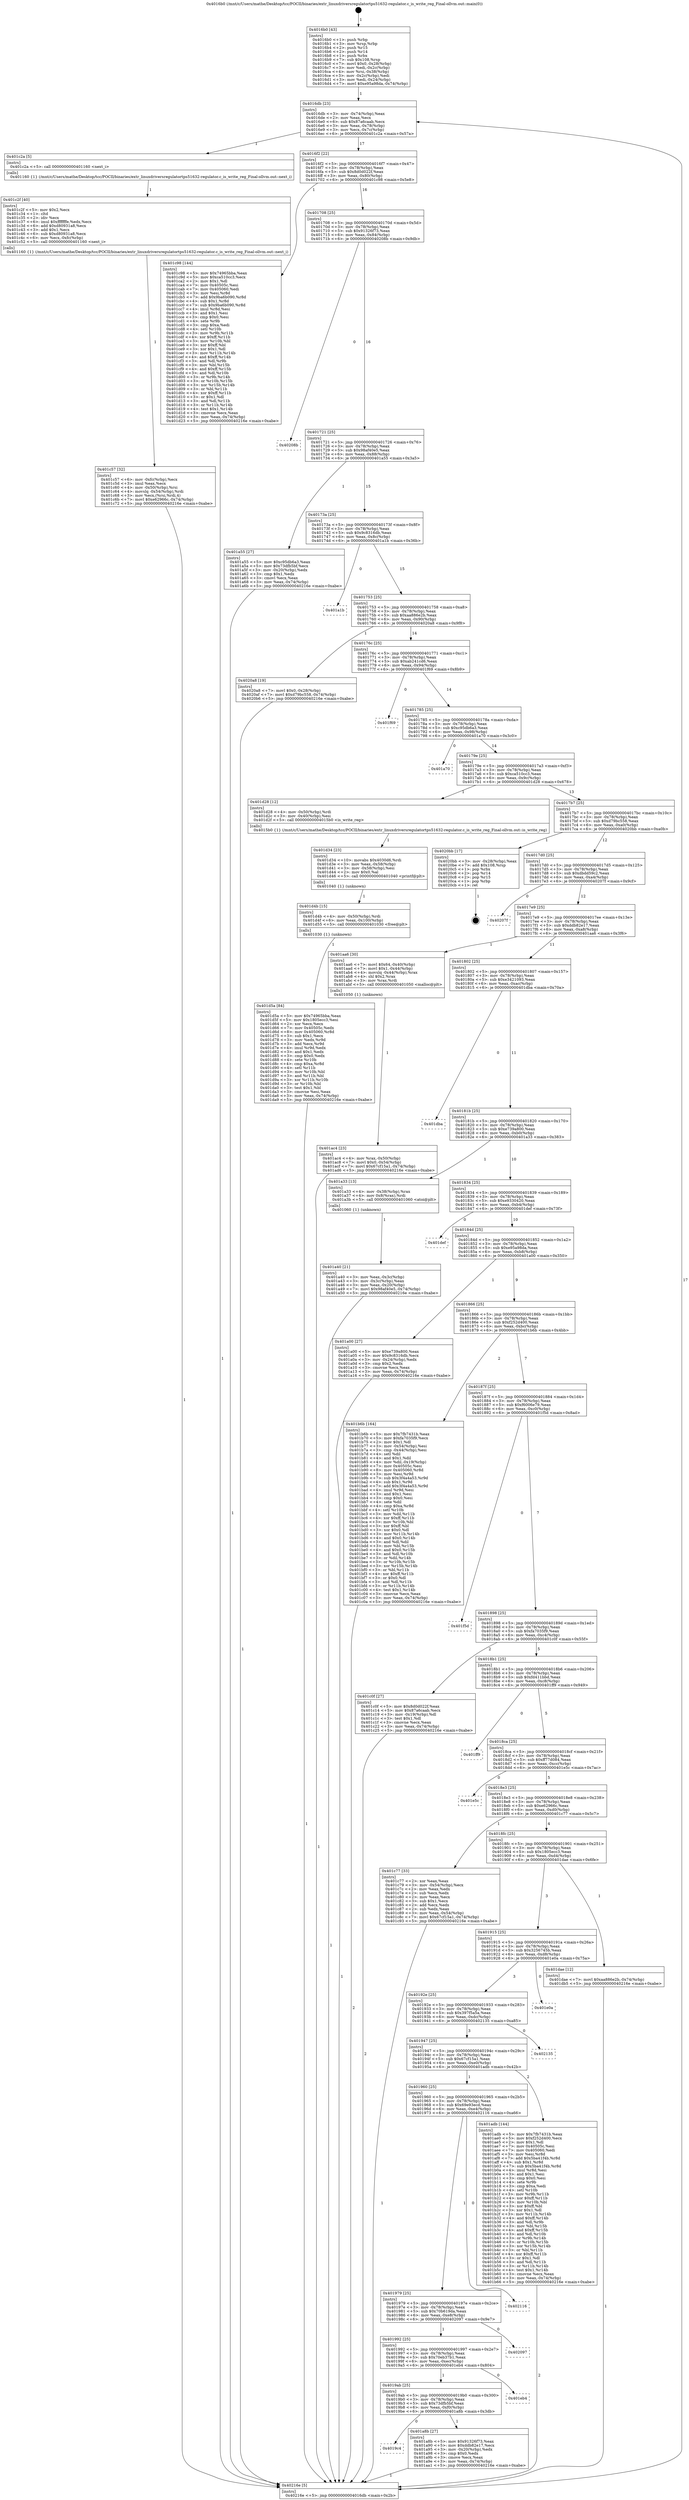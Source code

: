 digraph "0x4016b0" {
  label = "0x4016b0 (/mnt/c/Users/mathe/Desktop/tcc/POCII/binaries/extr_linuxdriversregulatortps51632-regulator.c_is_write_reg_Final-ollvm.out::main(0))"
  labelloc = "t"
  node[shape=record]

  Entry [label="",width=0.3,height=0.3,shape=circle,fillcolor=black,style=filled]
  "0x4016db" [label="{
     0x4016db [23]\l
     | [instrs]\l
     &nbsp;&nbsp;0x4016db \<+3\>: mov -0x74(%rbp),%eax\l
     &nbsp;&nbsp;0x4016de \<+2\>: mov %eax,%ecx\l
     &nbsp;&nbsp;0x4016e0 \<+6\>: sub $0x87a6caab,%ecx\l
     &nbsp;&nbsp;0x4016e6 \<+3\>: mov %eax,-0x78(%rbp)\l
     &nbsp;&nbsp;0x4016e9 \<+3\>: mov %ecx,-0x7c(%rbp)\l
     &nbsp;&nbsp;0x4016ec \<+6\>: je 0000000000401c2a \<main+0x57a\>\l
  }"]
  "0x401c2a" [label="{
     0x401c2a [5]\l
     | [instrs]\l
     &nbsp;&nbsp;0x401c2a \<+5\>: call 0000000000401160 \<next_i\>\l
     | [calls]\l
     &nbsp;&nbsp;0x401160 \{1\} (/mnt/c/Users/mathe/Desktop/tcc/POCII/binaries/extr_linuxdriversregulatortps51632-regulator.c_is_write_reg_Final-ollvm.out::next_i)\l
  }"]
  "0x4016f2" [label="{
     0x4016f2 [22]\l
     | [instrs]\l
     &nbsp;&nbsp;0x4016f2 \<+5\>: jmp 00000000004016f7 \<main+0x47\>\l
     &nbsp;&nbsp;0x4016f7 \<+3\>: mov -0x78(%rbp),%eax\l
     &nbsp;&nbsp;0x4016fa \<+5\>: sub $0x8d0d022f,%eax\l
     &nbsp;&nbsp;0x4016ff \<+3\>: mov %eax,-0x80(%rbp)\l
     &nbsp;&nbsp;0x401702 \<+6\>: je 0000000000401c98 \<main+0x5e8\>\l
  }"]
  Exit [label="",width=0.3,height=0.3,shape=circle,fillcolor=black,style=filled,peripheries=2]
  "0x401c98" [label="{
     0x401c98 [144]\l
     | [instrs]\l
     &nbsp;&nbsp;0x401c98 \<+5\>: mov $0x74965bba,%eax\l
     &nbsp;&nbsp;0x401c9d \<+5\>: mov $0xca510cc3,%ecx\l
     &nbsp;&nbsp;0x401ca2 \<+2\>: mov $0x1,%dl\l
     &nbsp;&nbsp;0x401ca4 \<+7\>: mov 0x40505c,%esi\l
     &nbsp;&nbsp;0x401cab \<+7\>: mov 0x405060,%edi\l
     &nbsp;&nbsp;0x401cb2 \<+3\>: mov %esi,%r8d\l
     &nbsp;&nbsp;0x401cb5 \<+7\>: add $0x9ba6b090,%r8d\l
     &nbsp;&nbsp;0x401cbc \<+4\>: sub $0x1,%r8d\l
     &nbsp;&nbsp;0x401cc0 \<+7\>: sub $0x9ba6b090,%r8d\l
     &nbsp;&nbsp;0x401cc7 \<+4\>: imul %r8d,%esi\l
     &nbsp;&nbsp;0x401ccb \<+3\>: and $0x1,%esi\l
     &nbsp;&nbsp;0x401cce \<+3\>: cmp $0x0,%esi\l
     &nbsp;&nbsp;0x401cd1 \<+4\>: sete %r9b\l
     &nbsp;&nbsp;0x401cd5 \<+3\>: cmp $0xa,%edi\l
     &nbsp;&nbsp;0x401cd8 \<+4\>: setl %r10b\l
     &nbsp;&nbsp;0x401cdc \<+3\>: mov %r9b,%r11b\l
     &nbsp;&nbsp;0x401cdf \<+4\>: xor $0xff,%r11b\l
     &nbsp;&nbsp;0x401ce3 \<+3\>: mov %r10b,%bl\l
     &nbsp;&nbsp;0x401ce6 \<+3\>: xor $0xff,%bl\l
     &nbsp;&nbsp;0x401ce9 \<+3\>: xor $0x1,%dl\l
     &nbsp;&nbsp;0x401cec \<+3\>: mov %r11b,%r14b\l
     &nbsp;&nbsp;0x401cef \<+4\>: and $0xff,%r14b\l
     &nbsp;&nbsp;0x401cf3 \<+3\>: and %dl,%r9b\l
     &nbsp;&nbsp;0x401cf6 \<+3\>: mov %bl,%r15b\l
     &nbsp;&nbsp;0x401cf9 \<+4\>: and $0xff,%r15b\l
     &nbsp;&nbsp;0x401cfd \<+3\>: and %dl,%r10b\l
     &nbsp;&nbsp;0x401d00 \<+3\>: or %r9b,%r14b\l
     &nbsp;&nbsp;0x401d03 \<+3\>: or %r10b,%r15b\l
     &nbsp;&nbsp;0x401d06 \<+3\>: xor %r15b,%r14b\l
     &nbsp;&nbsp;0x401d09 \<+3\>: or %bl,%r11b\l
     &nbsp;&nbsp;0x401d0c \<+4\>: xor $0xff,%r11b\l
     &nbsp;&nbsp;0x401d10 \<+3\>: or $0x1,%dl\l
     &nbsp;&nbsp;0x401d13 \<+3\>: and %dl,%r11b\l
     &nbsp;&nbsp;0x401d16 \<+3\>: or %r11b,%r14b\l
     &nbsp;&nbsp;0x401d19 \<+4\>: test $0x1,%r14b\l
     &nbsp;&nbsp;0x401d1d \<+3\>: cmovne %ecx,%eax\l
     &nbsp;&nbsp;0x401d20 \<+3\>: mov %eax,-0x74(%rbp)\l
     &nbsp;&nbsp;0x401d23 \<+5\>: jmp 000000000040216e \<main+0xabe\>\l
  }"]
  "0x401708" [label="{
     0x401708 [25]\l
     | [instrs]\l
     &nbsp;&nbsp;0x401708 \<+5\>: jmp 000000000040170d \<main+0x5d\>\l
     &nbsp;&nbsp;0x40170d \<+3\>: mov -0x78(%rbp),%eax\l
     &nbsp;&nbsp;0x401710 \<+5\>: sub $0x91326f73,%eax\l
     &nbsp;&nbsp;0x401715 \<+6\>: mov %eax,-0x84(%rbp)\l
     &nbsp;&nbsp;0x40171b \<+6\>: je 000000000040208b \<main+0x9db\>\l
  }"]
  "0x401d5a" [label="{
     0x401d5a [84]\l
     | [instrs]\l
     &nbsp;&nbsp;0x401d5a \<+5\>: mov $0x74965bba,%eax\l
     &nbsp;&nbsp;0x401d5f \<+5\>: mov $0x1805ecc3,%esi\l
     &nbsp;&nbsp;0x401d64 \<+2\>: xor %ecx,%ecx\l
     &nbsp;&nbsp;0x401d66 \<+7\>: mov 0x40505c,%edx\l
     &nbsp;&nbsp;0x401d6d \<+8\>: mov 0x405060,%r8d\l
     &nbsp;&nbsp;0x401d75 \<+3\>: sub $0x1,%ecx\l
     &nbsp;&nbsp;0x401d78 \<+3\>: mov %edx,%r9d\l
     &nbsp;&nbsp;0x401d7b \<+3\>: add %ecx,%r9d\l
     &nbsp;&nbsp;0x401d7e \<+4\>: imul %r9d,%edx\l
     &nbsp;&nbsp;0x401d82 \<+3\>: and $0x1,%edx\l
     &nbsp;&nbsp;0x401d85 \<+3\>: cmp $0x0,%edx\l
     &nbsp;&nbsp;0x401d88 \<+4\>: sete %r10b\l
     &nbsp;&nbsp;0x401d8c \<+4\>: cmp $0xa,%r8d\l
     &nbsp;&nbsp;0x401d90 \<+4\>: setl %r11b\l
     &nbsp;&nbsp;0x401d94 \<+3\>: mov %r10b,%bl\l
     &nbsp;&nbsp;0x401d97 \<+3\>: and %r11b,%bl\l
     &nbsp;&nbsp;0x401d9a \<+3\>: xor %r11b,%r10b\l
     &nbsp;&nbsp;0x401d9d \<+3\>: or %r10b,%bl\l
     &nbsp;&nbsp;0x401da0 \<+3\>: test $0x1,%bl\l
     &nbsp;&nbsp;0x401da3 \<+3\>: cmovne %esi,%eax\l
     &nbsp;&nbsp;0x401da6 \<+3\>: mov %eax,-0x74(%rbp)\l
     &nbsp;&nbsp;0x401da9 \<+5\>: jmp 000000000040216e \<main+0xabe\>\l
  }"]
  "0x40208b" [label="{
     0x40208b\l
  }", style=dashed]
  "0x401721" [label="{
     0x401721 [25]\l
     | [instrs]\l
     &nbsp;&nbsp;0x401721 \<+5\>: jmp 0000000000401726 \<main+0x76\>\l
     &nbsp;&nbsp;0x401726 \<+3\>: mov -0x78(%rbp),%eax\l
     &nbsp;&nbsp;0x401729 \<+5\>: sub $0x98af40e5,%eax\l
     &nbsp;&nbsp;0x40172e \<+6\>: mov %eax,-0x88(%rbp)\l
     &nbsp;&nbsp;0x401734 \<+6\>: je 0000000000401a55 \<main+0x3a5\>\l
  }"]
  "0x401d4b" [label="{
     0x401d4b [15]\l
     | [instrs]\l
     &nbsp;&nbsp;0x401d4b \<+4\>: mov -0x50(%rbp),%rdi\l
     &nbsp;&nbsp;0x401d4f \<+6\>: mov %eax,-0x100(%rbp)\l
     &nbsp;&nbsp;0x401d55 \<+5\>: call 0000000000401030 \<free@plt\>\l
     | [calls]\l
     &nbsp;&nbsp;0x401030 \{1\} (unknown)\l
  }"]
  "0x401a55" [label="{
     0x401a55 [27]\l
     | [instrs]\l
     &nbsp;&nbsp;0x401a55 \<+5\>: mov $0xc95db6a3,%eax\l
     &nbsp;&nbsp;0x401a5a \<+5\>: mov $0x73dfb5bf,%ecx\l
     &nbsp;&nbsp;0x401a5f \<+3\>: mov -0x20(%rbp),%edx\l
     &nbsp;&nbsp;0x401a62 \<+3\>: cmp $0x1,%edx\l
     &nbsp;&nbsp;0x401a65 \<+3\>: cmovl %ecx,%eax\l
     &nbsp;&nbsp;0x401a68 \<+3\>: mov %eax,-0x74(%rbp)\l
     &nbsp;&nbsp;0x401a6b \<+5\>: jmp 000000000040216e \<main+0xabe\>\l
  }"]
  "0x40173a" [label="{
     0x40173a [25]\l
     | [instrs]\l
     &nbsp;&nbsp;0x40173a \<+5\>: jmp 000000000040173f \<main+0x8f\>\l
     &nbsp;&nbsp;0x40173f \<+3\>: mov -0x78(%rbp),%eax\l
     &nbsp;&nbsp;0x401742 \<+5\>: sub $0x9c8316db,%eax\l
     &nbsp;&nbsp;0x401747 \<+6\>: mov %eax,-0x8c(%rbp)\l
     &nbsp;&nbsp;0x40174d \<+6\>: je 0000000000401a1b \<main+0x36b\>\l
  }"]
  "0x401d34" [label="{
     0x401d34 [23]\l
     | [instrs]\l
     &nbsp;&nbsp;0x401d34 \<+10\>: movabs $0x4030d6,%rdi\l
     &nbsp;&nbsp;0x401d3e \<+3\>: mov %eax,-0x58(%rbp)\l
     &nbsp;&nbsp;0x401d41 \<+3\>: mov -0x58(%rbp),%esi\l
     &nbsp;&nbsp;0x401d44 \<+2\>: mov $0x0,%al\l
     &nbsp;&nbsp;0x401d46 \<+5\>: call 0000000000401040 \<printf@plt\>\l
     | [calls]\l
     &nbsp;&nbsp;0x401040 \{1\} (unknown)\l
  }"]
  "0x401a1b" [label="{
     0x401a1b\l
  }", style=dashed]
  "0x401753" [label="{
     0x401753 [25]\l
     | [instrs]\l
     &nbsp;&nbsp;0x401753 \<+5\>: jmp 0000000000401758 \<main+0xa8\>\l
     &nbsp;&nbsp;0x401758 \<+3\>: mov -0x78(%rbp),%eax\l
     &nbsp;&nbsp;0x40175b \<+5\>: sub $0xaa886e2b,%eax\l
     &nbsp;&nbsp;0x401760 \<+6\>: mov %eax,-0x90(%rbp)\l
     &nbsp;&nbsp;0x401766 \<+6\>: je 00000000004020a8 \<main+0x9f8\>\l
  }"]
  "0x401c57" [label="{
     0x401c57 [32]\l
     | [instrs]\l
     &nbsp;&nbsp;0x401c57 \<+6\>: mov -0xfc(%rbp),%ecx\l
     &nbsp;&nbsp;0x401c5d \<+3\>: imul %eax,%ecx\l
     &nbsp;&nbsp;0x401c60 \<+4\>: mov -0x50(%rbp),%rsi\l
     &nbsp;&nbsp;0x401c64 \<+4\>: movslq -0x54(%rbp),%rdi\l
     &nbsp;&nbsp;0x401c68 \<+3\>: mov %ecx,(%rsi,%rdi,4)\l
     &nbsp;&nbsp;0x401c6b \<+7\>: movl $0xe62966c,-0x74(%rbp)\l
     &nbsp;&nbsp;0x401c72 \<+5\>: jmp 000000000040216e \<main+0xabe\>\l
  }"]
  "0x4020a8" [label="{
     0x4020a8 [19]\l
     | [instrs]\l
     &nbsp;&nbsp;0x4020a8 \<+7\>: movl $0x0,-0x28(%rbp)\l
     &nbsp;&nbsp;0x4020af \<+7\>: movl $0xd79bc558,-0x74(%rbp)\l
     &nbsp;&nbsp;0x4020b6 \<+5\>: jmp 000000000040216e \<main+0xabe\>\l
  }"]
  "0x40176c" [label="{
     0x40176c [25]\l
     | [instrs]\l
     &nbsp;&nbsp;0x40176c \<+5\>: jmp 0000000000401771 \<main+0xc1\>\l
     &nbsp;&nbsp;0x401771 \<+3\>: mov -0x78(%rbp),%eax\l
     &nbsp;&nbsp;0x401774 \<+5\>: sub $0xab241cd6,%eax\l
     &nbsp;&nbsp;0x401779 \<+6\>: mov %eax,-0x94(%rbp)\l
     &nbsp;&nbsp;0x40177f \<+6\>: je 0000000000401f69 \<main+0x8b9\>\l
  }"]
  "0x401c2f" [label="{
     0x401c2f [40]\l
     | [instrs]\l
     &nbsp;&nbsp;0x401c2f \<+5\>: mov $0x2,%ecx\l
     &nbsp;&nbsp;0x401c34 \<+1\>: cltd\l
     &nbsp;&nbsp;0x401c35 \<+2\>: idiv %ecx\l
     &nbsp;&nbsp;0x401c37 \<+6\>: imul $0xfffffffe,%edx,%ecx\l
     &nbsp;&nbsp;0x401c3d \<+6\>: add $0xd80931a8,%ecx\l
     &nbsp;&nbsp;0x401c43 \<+3\>: add $0x1,%ecx\l
     &nbsp;&nbsp;0x401c46 \<+6\>: sub $0xd80931a8,%ecx\l
     &nbsp;&nbsp;0x401c4c \<+6\>: mov %ecx,-0xfc(%rbp)\l
     &nbsp;&nbsp;0x401c52 \<+5\>: call 0000000000401160 \<next_i\>\l
     | [calls]\l
     &nbsp;&nbsp;0x401160 \{1\} (/mnt/c/Users/mathe/Desktop/tcc/POCII/binaries/extr_linuxdriversregulatortps51632-regulator.c_is_write_reg_Final-ollvm.out::next_i)\l
  }"]
  "0x401f69" [label="{
     0x401f69\l
  }", style=dashed]
  "0x401785" [label="{
     0x401785 [25]\l
     | [instrs]\l
     &nbsp;&nbsp;0x401785 \<+5\>: jmp 000000000040178a \<main+0xda\>\l
     &nbsp;&nbsp;0x40178a \<+3\>: mov -0x78(%rbp),%eax\l
     &nbsp;&nbsp;0x40178d \<+5\>: sub $0xc95db6a3,%eax\l
     &nbsp;&nbsp;0x401792 \<+6\>: mov %eax,-0x98(%rbp)\l
     &nbsp;&nbsp;0x401798 \<+6\>: je 0000000000401a70 \<main+0x3c0\>\l
  }"]
  "0x401ac4" [label="{
     0x401ac4 [23]\l
     | [instrs]\l
     &nbsp;&nbsp;0x401ac4 \<+4\>: mov %rax,-0x50(%rbp)\l
     &nbsp;&nbsp;0x401ac8 \<+7\>: movl $0x0,-0x54(%rbp)\l
     &nbsp;&nbsp;0x401acf \<+7\>: movl $0x67cf15a1,-0x74(%rbp)\l
     &nbsp;&nbsp;0x401ad6 \<+5\>: jmp 000000000040216e \<main+0xabe\>\l
  }"]
  "0x401a70" [label="{
     0x401a70\l
  }", style=dashed]
  "0x40179e" [label="{
     0x40179e [25]\l
     | [instrs]\l
     &nbsp;&nbsp;0x40179e \<+5\>: jmp 00000000004017a3 \<main+0xf3\>\l
     &nbsp;&nbsp;0x4017a3 \<+3\>: mov -0x78(%rbp),%eax\l
     &nbsp;&nbsp;0x4017a6 \<+5\>: sub $0xca510cc3,%eax\l
     &nbsp;&nbsp;0x4017ab \<+6\>: mov %eax,-0x9c(%rbp)\l
     &nbsp;&nbsp;0x4017b1 \<+6\>: je 0000000000401d28 \<main+0x678\>\l
  }"]
  "0x4019c4" [label="{
     0x4019c4\l
  }", style=dashed]
  "0x401d28" [label="{
     0x401d28 [12]\l
     | [instrs]\l
     &nbsp;&nbsp;0x401d28 \<+4\>: mov -0x50(%rbp),%rdi\l
     &nbsp;&nbsp;0x401d2c \<+3\>: mov -0x40(%rbp),%esi\l
     &nbsp;&nbsp;0x401d2f \<+5\>: call 00000000004015b0 \<is_write_reg\>\l
     | [calls]\l
     &nbsp;&nbsp;0x4015b0 \{1\} (/mnt/c/Users/mathe/Desktop/tcc/POCII/binaries/extr_linuxdriversregulatortps51632-regulator.c_is_write_reg_Final-ollvm.out::is_write_reg)\l
  }"]
  "0x4017b7" [label="{
     0x4017b7 [25]\l
     | [instrs]\l
     &nbsp;&nbsp;0x4017b7 \<+5\>: jmp 00000000004017bc \<main+0x10c\>\l
     &nbsp;&nbsp;0x4017bc \<+3\>: mov -0x78(%rbp),%eax\l
     &nbsp;&nbsp;0x4017bf \<+5\>: sub $0xd79bc558,%eax\l
     &nbsp;&nbsp;0x4017c4 \<+6\>: mov %eax,-0xa0(%rbp)\l
     &nbsp;&nbsp;0x4017ca \<+6\>: je 00000000004020bb \<main+0xa0b\>\l
  }"]
  "0x401a8b" [label="{
     0x401a8b [27]\l
     | [instrs]\l
     &nbsp;&nbsp;0x401a8b \<+5\>: mov $0x91326f73,%eax\l
     &nbsp;&nbsp;0x401a90 \<+5\>: mov $0xddb82e17,%ecx\l
     &nbsp;&nbsp;0x401a95 \<+3\>: mov -0x20(%rbp),%edx\l
     &nbsp;&nbsp;0x401a98 \<+3\>: cmp $0x0,%edx\l
     &nbsp;&nbsp;0x401a9b \<+3\>: cmove %ecx,%eax\l
     &nbsp;&nbsp;0x401a9e \<+3\>: mov %eax,-0x74(%rbp)\l
     &nbsp;&nbsp;0x401aa1 \<+5\>: jmp 000000000040216e \<main+0xabe\>\l
  }"]
  "0x4020bb" [label="{
     0x4020bb [17]\l
     | [instrs]\l
     &nbsp;&nbsp;0x4020bb \<+3\>: mov -0x28(%rbp),%eax\l
     &nbsp;&nbsp;0x4020be \<+7\>: add $0x108,%rsp\l
     &nbsp;&nbsp;0x4020c5 \<+1\>: pop %rbx\l
     &nbsp;&nbsp;0x4020c6 \<+2\>: pop %r14\l
     &nbsp;&nbsp;0x4020c8 \<+2\>: pop %r15\l
     &nbsp;&nbsp;0x4020ca \<+1\>: pop %rbp\l
     &nbsp;&nbsp;0x4020cb \<+1\>: ret\l
  }"]
  "0x4017d0" [label="{
     0x4017d0 [25]\l
     | [instrs]\l
     &nbsp;&nbsp;0x4017d0 \<+5\>: jmp 00000000004017d5 \<main+0x125\>\l
     &nbsp;&nbsp;0x4017d5 \<+3\>: mov -0x78(%rbp),%eax\l
     &nbsp;&nbsp;0x4017d8 \<+5\>: sub $0xdbdd59c2,%eax\l
     &nbsp;&nbsp;0x4017dd \<+6\>: mov %eax,-0xa4(%rbp)\l
     &nbsp;&nbsp;0x4017e3 \<+6\>: je 000000000040207f \<main+0x9cf\>\l
  }"]
  "0x4019ab" [label="{
     0x4019ab [25]\l
     | [instrs]\l
     &nbsp;&nbsp;0x4019ab \<+5\>: jmp 00000000004019b0 \<main+0x300\>\l
     &nbsp;&nbsp;0x4019b0 \<+3\>: mov -0x78(%rbp),%eax\l
     &nbsp;&nbsp;0x4019b3 \<+5\>: sub $0x73dfb5bf,%eax\l
     &nbsp;&nbsp;0x4019b8 \<+6\>: mov %eax,-0xf0(%rbp)\l
     &nbsp;&nbsp;0x4019be \<+6\>: je 0000000000401a8b \<main+0x3db\>\l
  }"]
  "0x40207f" [label="{
     0x40207f\l
  }", style=dashed]
  "0x4017e9" [label="{
     0x4017e9 [25]\l
     | [instrs]\l
     &nbsp;&nbsp;0x4017e9 \<+5\>: jmp 00000000004017ee \<main+0x13e\>\l
     &nbsp;&nbsp;0x4017ee \<+3\>: mov -0x78(%rbp),%eax\l
     &nbsp;&nbsp;0x4017f1 \<+5\>: sub $0xddb82e17,%eax\l
     &nbsp;&nbsp;0x4017f6 \<+6\>: mov %eax,-0xa8(%rbp)\l
     &nbsp;&nbsp;0x4017fc \<+6\>: je 0000000000401aa6 \<main+0x3f6\>\l
  }"]
  "0x401eb4" [label="{
     0x401eb4\l
  }", style=dashed]
  "0x401aa6" [label="{
     0x401aa6 [30]\l
     | [instrs]\l
     &nbsp;&nbsp;0x401aa6 \<+7\>: movl $0x64,-0x40(%rbp)\l
     &nbsp;&nbsp;0x401aad \<+7\>: movl $0x1,-0x44(%rbp)\l
     &nbsp;&nbsp;0x401ab4 \<+4\>: movslq -0x44(%rbp),%rax\l
     &nbsp;&nbsp;0x401ab8 \<+4\>: shl $0x2,%rax\l
     &nbsp;&nbsp;0x401abc \<+3\>: mov %rax,%rdi\l
     &nbsp;&nbsp;0x401abf \<+5\>: call 0000000000401050 \<malloc@plt\>\l
     | [calls]\l
     &nbsp;&nbsp;0x401050 \{1\} (unknown)\l
  }"]
  "0x401802" [label="{
     0x401802 [25]\l
     | [instrs]\l
     &nbsp;&nbsp;0x401802 \<+5\>: jmp 0000000000401807 \<main+0x157\>\l
     &nbsp;&nbsp;0x401807 \<+3\>: mov -0x78(%rbp),%eax\l
     &nbsp;&nbsp;0x40180a \<+5\>: sub $0xe3421093,%eax\l
     &nbsp;&nbsp;0x40180f \<+6\>: mov %eax,-0xac(%rbp)\l
     &nbsp;&nbsp;0x401815 \<+6\>: je 0000000000401dba \<main+0x70a\>\l
  }"]
  "0x401992" [label="{
     0x401992 [25]\l
     | [instrs]\l
     &nbsp;&nbsp;0x401992 \<+5\>: jmp 0000000000401997 \<main+0x2e7\>\l
     &nbsp;&nbsp;0x401997 \<+3\>: mov -0x78(%rbp),%eax\l
     &nbsp;&nbsp;0x40199a \<+5\>: sub $0x70eb37b1,%eax\l
     &nbsp;&nbsp;0x40199f \<+6\>: mov %eax,-0xec(%rbp)\l
     &nbsp;&nbsp;0x4019a5 \<+6\>: je 0000000000401eb4 \<main+0x804\>\l
  }"]
  "0x401dba" [label="{
     0x401dba\l
  }", style=dashed]
  "0x40181b" [label="{
     0x40181b [25]\l
     | [instrs]\l
     &nbsp;&nbsp;0x40181b \<+5\>: jmp 0000000000401820 \<main+0x170\>\l
     &nbsp;&nbsp;0x401820 \<+3\>: mov -0x78(%rbp),%eax\l
     &nbsp;&nbsp;0x401823 \<+5\>: sub $0xe739a800,%eax\l
     &nbsp;&nbsp;0x401828 \<+6\>: mov %eax,-0xb0(%rbp)\l
     &nbsp;&nbsp;0x40182e \<+6\>: je 0000000000401a33 \<main+0x383\>\l
  }"]
  "0x402097" [label="{
     0x402097\l
  }", style=dashed]
  "0x401a33" [label="{
     0x401a33 [13]\l
     | [instrs]\l
     &nbsp;&nbsp;0x401a33 \<+4\>: mov -0x38(%rbp),%rax\l
     &nbsp;&nbsp;0x401a37 \<+4\>: mov 0x8(%rax),%rdi\l
     &nbsp;&nbsp;0x401a3b \<+5\>: call 0000000000401060 \<atoi@plt\>\l
     | [calls]\l
     &nbsp;&nbsp;0x401060 \{1\} (unknown)\l
  }"]
  "0x401834" [label="{
     0x401834 [25]\l
     | [instrs]\l
     &nbsp;&nbsp;0x401834 \<+5\>: jmp 0000000000401839 \<main+0x189\>\l
     &nbsp;&nbsp;0x401839 \<+3\>: mov -0x78(%rbp),%eax\l
     &nbsp;&nbsp;0x40183c \<+5\>: sub $0xe9330420,%eax\l
     &nbsp;&nbsp;0x401841 \<+6\>: mov %eax,-0xb4(%rbp)\l
     &nbsp;&nbsp;0x401847 \<+6\>: je 0000000000401def \<main+0x73f\>\l
  }"]
  "0x401979" [label="{
     0x401979 [25]\l
     | [instrs]\l
     &nbsp;&nbsp;0x401979 \<+5\>: jmp 000000000040197e \<main+0x2ce\>\l
     &nbsp;&nbsp;0x40197e \<+3\>: mov -0x78(%rbp),%eax\l
     &nbsp;&nbsp;0x401981 \<+5\>: sub $0x70b619da,%eax\l
     &nbsp;&nbsp;0x401986 \<+6\>: mov %eax,-0xe8(%rbp)\l
     &nbsp;&nbsp;0x40198c \<+6\>: je 0000000000402097 \<main+0x9e7\>\l
  }"]
  "0x401def" [label="{
     0x401def\l
  }", style=dashed]
  "0x40184d" [label="{
     0x40184d [25]\l
     | [instrs]\l
     &nbsp;&nbsp;0x40184d \<+5\>: jmp 0000000000401852 \<main+0x1a2\>\l
     &nbsp;&nbsp;0x401852 \<+3\>: mov -0x78(%rbp),%eax\l
     &nbsp;&nbsp;0x401855 \<+5\>: sub $0xe95a98da,%eax\l
     &nbsp;&nbsp;0x40185a \<+6\>: mov %eax,-0xb8(%rbp)\l
     &nbsp;&nbsp;0x401860 \<+6\>: je 0000000000401a00 \<main+0x350\>\l
  }"]
  "0x402116" [label="{
     0x402116\l
  }", style=dashed]
  "0x401a00" [label="{
     0x401a00 [27]\l
     | [instrs]\l
     &nbsp;&nbsp;0x401a00 \<+5\>: mov $0xe739a800,%eax\l
     &nbsp;&nbsp;0x401a05 \<+5\>: mov $0x9c8316db,%ecx\l
     &nbsp;&nbsp;0x401a0a \<+3\>: mov -0x24(%rbp),%edx\l
     &nbsp;&nbsp;0x401a0d \<+3\>: cmp $0x2,%edx\l
     &nbsp;&nbsp;0x401a10 \<+3\>: cmovne %ecx,%eax\l
     &nbsp;&nbsp;0x401a13 \<+3\>: mov %eax,-0x74(%rbp)\l
     &nbsp;&nbsp;0x401a16 \<+5\>: jmp 000000000040216e \<main+0xabe\>\l
  }"]
  "0x401866" [label="{
     0x401866 [25]\l
     | [instrs]\l
     &nbsp;&nbsp;0x401866 \<+5\>: jmp 000000000040186b \<main+0x1bb\>\l
     &nbsp;&nbsp;0x40186b \<+3\>: mov -0x78(%rbp),%eax\l
     &nbsp;&nbsp;0x40186e \<+5\>: sub $0xf252d400,%eax\l
     &nbsp;&nbsp;0x401873 \<+6\>: mov %eax,-0xbc(%rbp)\l
     &nbsp;&nbsp;0x401879 \<+6\>: je 0000000000401b6b \<main+0x4bb\>\l
  }"]
  "0x40216e" [label="{
     0x40216e [5]\l
     | [instrs]\l
     &nbsp;&nbsp;0x40216e \<+5\>: jmp 00000000004016db \<main+0x2b\>\l
  }"]
  "0x4016b0" [label="{
     0x4016b0 [43]\l
     | [instrs]\l
     &nbsp;&nbsp;0x4016b0 \<+1\>: push %rbp\l
     &nbsp;&nbsp;0x4016b1 \<+3\>: mov %rsp,%rbp\l
     &nbsp;&nbsp;0x4016b4 \<+2\>: push %r15\l
     &nbsp;&nbsp;0x4016b6 \<+2\>: push %r14\l
     &nbsp;&nbsp;0x4016b8 \<+1\>: push %rbx\l
     &nbsp;&nbsp;0x4016b9 \<+7\>: sub $0x108,%rsp\l
     &nbsp;&nbsp;0x4016c0 \<+7\>: movl $0x0,-0x28(%rbp)\l
     &nbsp;&nbsp;0x4016c7 \<+3\>: mov %edi,-0x2c(%rbp)\l
     &nbsp;&nbsp;0x4016ca \<+4\>: mov %rsi,-0x38(%rbp)\l
     &nbsp;&nbsp;0x4016ce \<+3\>: mov -0x2c(%rbp),%edi\l
     &nbsp;&nbsp;0x4016d1 \<+3\>: mov %edi,-0x24(%rbp)\l
     &nbsp;&nbsp;0x4016d4 \<+7\>: movl $0xe95a98da,-0x74(%rbp)\l
  }"]
  "0x401a40" [label="{
     0x401a40 [21]\l
     | [instrs]\l
     &nbsp;&nbsp;0x401a40 \<+3\>: mov %eax,-0x3c(%rbp)\l
     &nbsp;&nbsp;0x401a43 \<+3\>: mov -0x3c(%rbp),%eax\l
     &nbsp;&nbsp;0x401a46 \<+3\>: mov %eax,-0x20(%rbp)\l
     &nbsp;&nbsp;0x401a49 \<+7\>: movl $0x98af40e5,-0x74(%rbp)\l
     &nbsp;&nbsp;0x401a50 \<+5\>: jmp 000000000040216e \<main+0xabe\>\l
  }"]
  "0x401960" [label="{
     0x401960 [25]\l
     | [instrs]\l
     &nbsp;&nbsp;0x401960 \<+5\>: jmp 0000000000401965 \<main+0x2b5\>\l
     &nbsp;&nbsp;0x401965 \<+3\>: mov -0x78(%rbp),%eax\l
     &nbsp;&nbsp;0x401968 \<+5\>: sub $0x69e93ecd,%eax\l
     &nbsp;&nbsp;0x40196d \<+6\>: mov %eax,-0xe4(%rbp)\l
     &nbsp;&nbsp;0x401973 \<+6\>: je 0000000000402116 \<main+0xa66\>\l
  }"]
  "0x401b6b" [label="{
     0x401b6b [164]\l
     | [instrs]\l
     &nbsp;&nbsp;0x401b6b \<+5\>: mov $0x7fb7431b,%eax\l
     &nbsp;&nbsp;0x401b70 \<+5\>: mov $0xfa7035f9,%ecx\l
     &nbsp;&nbsp;0x401b75 \<+2\>: mov $0x1,%dl\l
     &nbsp;&nbsp;0x401b77 \<+3\>: mov -0x54(%rbp),%esi\l
     &nbsp;&nbsp;0x401b7a \<+3\>: cmp -0x44(%rbp),%esi\l
     &nbsp;&nbsp;0x401b7d \<+4\>: setl %dil\l
     &nbsp;&nbsp;0x401b81 \<+4\>: and $0x1,%dil\l
     &nbsp;&nbsp;0x401b85 \<+4\>: mov %dil,-0x19(%rbp)\l
     &nbsp;&nbsp;0x401b89 \<+7\>: mov 0x40505c,%esi\l
     &nbsp;&nbsp;0x401b90 \<+8\>: mov 0x405060,%r8d\l
     &nbsp;&nbsp;0x401b98 \<+3\>: mov %esi,%r9d\l
     &nbsp;&nbsp;0x401b9b \<+7\>: sub $0x3f4a4a53,%r9d\l
     &nbsp;&nbsp;0x401ba2 \<+4\>: sub $0x1,%r9d\l
     &nbsp;&nbsp;0x401ba6 \<+7\>: add $0x3f4a4a53,%r9d\l
     &nbsp;&nbsp;0x401bad \<+4\>: imul %r9d,%esi\l
     &nbsp;&nbsp;0x401bb1 \<+3\>: and $0x1,%esi\l
     &nbsp;&nbsp;0x401bb4 \<+3\>: cmp $0x0,%esi\l
     &nbsp;&nbsp;0x401bb7 \<+4\>: sete %dil\l
     &nbsp;&nbsp;0x401bbb \<+4\>: cmp $0xa,%r8d\l
     &nbsp;&nbsp;0x401bbf \<+4\>: setl %r10b\l
     &nbsp;&nbsp;0x401bc3 \<+3\>: mov %dil,%r11b\l
     &nbsp;&nbsp;0x401bc6 \<+4\>: xor $0xff,%r11b\l
     &nbsp;&nbsp;0x401bca \<+3\>: mov %r10b,%bl\l
     &nbsp;&nbsp;0x401bcd \<+3\>: xor $0xff,%bl\l
     &nbsp;&nbsp;0x401bd0 \<+3\>: xor $0x0,%dl\l
     &nbsp;&nbsp;0x401bd3 \<+3\>: mov %r11b,%r14b\l
     &nbsp;&nbsp;0x401bd6 \<+4\>: and $0x0,%r14b\l
     &nbsp;&nbsp;0x401bda \<+3\>: and %dl,%dil\l
     &nbsp;&nbsp;0x401bdd \<+3\>: mov %bl,%r15b\l
     &nbsp;&nbsp;0x401be0 \<+4\>: and $0x0,%r15b\l
     &nbsp;&nbsp;0x401be4 \<+3\>: and %dl,%r10b\l
     &nbsp;&nbsp;0x401be7 \<+3\>: or %dil,%r14b\l
     &nbsp;&nbsp;0x401bea \<+3\>: or %r10b,%r15b\l
     &nbsp;&nbsp;0x401bed \<+3\>: xor %r15b,%r14b\l
     &nbsp;&nbsp;0x401bf0 \<+3\>: or %bl,%r11b\l
     &nbsp;&nbsp;0x401bf3 \<+4\>: xor $0xff,%r11b\l
     &nbsp;&nbsp;0x401bf7 \<+3\>: or $0x0,%dl\l
     &nbsp;&nbsp;0x401bfa \<+3\>: and %dl,%r11b\l
     &nbsp;&nbsp;0x401bfd \<+3\>: or %r11b,%r14b\l
     &nbsp;&nbsp;0x401c00 \<+4\>: test $0x1,%r14b\l
     &nbsp;&nbsp;0x401c04 \<+3\>: cmovne %ecx,%eax\l
     &nbsp;&nbsp;0x401c07 \<+3\>: mov %eax,-0x74(%rbp)\l
     &nbsp;&nbsp;0x401c0a \<+5\>: jmp 000000000040216e \<main+0xabe\>\l
  }"]
  "0x40187f" [label="{
     0x40187f [25]\l
     | [instrs]\l
     &nbsp;&nbsp;0x40187f \<+5\>: jmp 0000000000401884 \<main+0x1d4\>\l
     &nbsp;&nbsp;0x401884 \<+3\>: mov -0x78(%rbp),%eax\l
     &nbsp;&nbsp;0x401887 \<+5\>: sub $0xf6006e79,%eax\l
     &nbsp;&nbsp;0x40188c \<+6\>: mov %eax,-0xc0(%rbp)\l
     &nbsp;&nbsp;0x401892 \<+6\>: je 0000000000401f5d \<main+0x8ad\>\l
  }"]
  "0x401adb" [label="{
     0x401adb [144]\l
     | [instrs]\l
     &nbsp;&nbsp;0x401adb \<+5\>: mov $0x7fb7431b,%eax\l
     &nbsp;&nbsp;0x401ae0 \<+5\>: mov $0xf252d400,%ecx\l
     &nbsp;&nbsp;0x401ae5 \<+2\>: mov $0x1,%dl\l
     &nbsp;&nbsp;0x401ae7 \<+7\>: mov 0x40505c,%esi\l
     &nbsp;&nbsp;0x401aee \<+7\>: mov 0x405060,%edi\l
     &nbsp;&nbsp;0x401af5 \<+3\>: mov %esi,%r8d\l
     &nbsp;&nbsp;0x401af8 \<+7\>: add $0x5ba41f4b,%r8d\l
     &nbsp;&nbsp;0x401aff \<+4\>: sub $0x1,%r8d\l
     &nbsp;&nbsp;0x401b03 \<+7\>: sub $0x5ba41f4b,%r8d\l
     &nbsp;&nbsp;0x401b0a \<+4\>: imul %r8d,%esi\l
     &nbsp;&nbsp;0x401b0e \<+3\>: and $0x1,%esi\l
     &nbsp;&nbsp;0x401b11 \<+3\>: cmp $0x0,%esi\l
     &nbsp;&nbsp;0x401b14 \<+4\>: sete %r9b\l
     &nbsp;&nbsp;0x401b18 \<+3\>: cmp $0xa,%edi\l
     &nbsp;&nbsp;0x401b1b \<+4\>: setl %r10b\l
     &nbsp;&nbsp;0x401b1f \<+3\>: mov %r9b,%r11b\l
     &nbsp;&nbsp;0x401b22 \<+4\>: xor $0xff,%r11b\l
     &nbsp;&nbsp;0x401b26 \<+3\>: mov %r10b,%bl\l
     &nbsp;&nbsp;0x401b29 \<+3\>: xor $0xff,%bl\l
     &nbsp;&nbsp;0x401b2c \<+3\>: xor $0x1,%dl\l
     &nbsp;&nbsp;0x401b2f \<+3\>: mov %r11b,%r14b\l
     &nbsp;&nbsp;0x401b32 \<+4\>: and $0xff,%r14b\l
     &nbsp;&nbsp;0x401b36 \<+3\>: and %dl,%r9b\l
     &nbsp;&nbsp;0x401b39 \<+3\>: mov %bl,%r15b\l
     &nbsp;&nbsp;0x401b3c \<+4\>: and $0xff,%r15b\l
     &nbsp;&nbsp;0x401b40 \<+3\>: and %dl,%r10b\l
     &nbsp;&nbsp;0x401b43 \<+3\>: or %r9b,%r14b\l
     &nbsp;&nbsp;0x401b46 \<+3\>: or %r10b,%r15b\l
     &nbsp;&nbsp;0x401b49 \<+3\>: xor %r15b,%r14b\l
     &nbsp;&nbsp;0x401b4c \<+3\>: or %bl,%r11b\l
     &nbsp;&nbsp;0x401b4f \<+4\>: xor $0xff,%r11b\l
     &nbsp;&nbsp;0x401b53 \<+3\>: or $0x1,%dl\l
     &nbsp;&nbsp;0x401b56 \<+3\>: and %dl,%r11b\l
     &nbsp;&nbsp;0x401b59 \<+3\>: or %r11b,%r14b\l
     &nbsp;&nbsp;0x401b5c \<+4\>: test $0x1,%r14b\l
     &nbsp;&nbsp;0x401b60 \<+3\>: cmovne %ecx,%eax\l
     &nbsp;&nbsp;0x401b63 \<+3\>: mov %eax,-0x74(%rbp)\l
     &nbsp;&nbsp;0x401b66 \<+5\>: jmp 000000000040216e \<main+0xabe\>\l
  }"]
  "0x401f5d" [label="{
     0x401f5d\l
  }", style=dashed]
  "0x401898" [label="{
     0x401898 [25]\l
     | [instrs]\l
     &nbsp;&nbsp;0x401898 \<+5\>: jmp 000000000040189d \<main+0x1ed\>\l
     &nbsp;&nbsp;0x40189d \<+3\>: mov -0x78(%rbp),%eax\l
     &nbsp;&nbsp;0x4018a0 \<+5\>: sub $0xfa7035f9,%eax\l
     &nbsp;&nbsp;0x4018a5 \<+6\>: mov %eax,-0xc4(%rbp)\l
     &nbsp;&nbsp;0x4018ab \<+6\>: je 0000000000401c0f \<main+0x55f\>\l
  }"]
  "0x401947" [label="{
     0x401947 [25]\l
     | [instrs]\l
     &nbsp;&nbsp;0x401947 \<+5\>: jmp 000000000040194c \<main+0x29c\>\l
     &nbsp;&nbsp;0x40194c \<+3\>: mov -0x78(%rbp),%eax\l
     &nbsp;&nbsp;0x40194f \<+5\>: sub $0x67cf15a1,%eax\l
     &nbsp;&nbsp;0x401954 \<+6\>: mov %eax,-0xe0(%rbp)\l
     &nbsp;&nbsp;0x40195a \<+6\>: je 0000000000401adb \<main+0x42b\>\l
  }"]
  "0x401c0f" [label="{
     0x401c0f [27]\l
     | [instrs]\l
     &nbsp;&nbsp;0x401c0f \<+5\>: mov $0x8d0d022f,%eax\l
     &nbsp;&nbsp;0x401c14 \<+5\>: mov $0x87a6caab,%ecx\l
     &nbsp;&nbsp;0x401c19 \<+3\>: mov -0x19(%rbp),%dl\l
     &nbsp;&nbsp;0x401c1c \<+3\>: test $0x1,%dl\l
     &nbsp;&nbsp;0x401c1f \<+3\>: cmovne %ecx,%eax\l
     &nbsp;&nbsp;0x401c22 \<+3\>: mov %eax,-0x74(%rbp)\l
     &nbsp;&nbsp;0x401c25 \<+5\>: jmp 000000000040216e \<main+0xabe\>\l
  }"]
  "0x4018b1" [label="{
     0x4018b1 [25]\l
     | [instrs]\l
     &nbsp;&nbsp;0x4018b1 \<+5\>: jmp 00000000004018b6 \<main+0x206\>\l
     &nbsp;&nbsp;0x4018b6 \<+3\>: mov -0x78(%rbp),%eax\l
     &nbsp;&nbsp;0x4018b9 \<+5\>: sub $0xfd411bbd,%eax\l
     &nbsp;&nbsp;0x4018be \<+6\>: mov %eax,-0xc8(%rbp)\l
     &nbsp;&nbsp;0x4018c4 \<+6\>: je 0000000000401ff9 \<main+0x949\>\l
  }"]
  "0x402135" [label="{
     0x402135\l
  }", style=dashed]
  "0x401ff9" [label="{
     0x401ff9\l
  }", style=dashed]
  "0x4018ca" [label="{
     0x4018ca [25]\l
     | [instrs]\l
     &nbsp;&nbsp;0x4018ca \<+5\>: jmp 00000000004018cf \<main+0x21f\>\l
     &nbsp;&nbsp;0x4018cf \<+3\>: mov -0x78(%rbp),%eax\l
     &nbsp;&nbsp;0x4018d2 \<+5\>: sub $0xff77d084,%eax\l
     &nbsp;&nbsp;0x4018d7 \<+6\>: mov %eax,-0xcc(%rbp)\l
     &nbsp;&nbsp;0x4018dd \<+6\>: je 0000000000401e5c \<main+0x7ac\>\l
  }"]
  "0x40192e" [label="{
     0x40192e [25]\l
     | [instrs]\l
     &nbsp;&nbsp;0x40192e \<+5\>: jmp 0000000000401933 \<main+0x283\>\l
     &nbsp;&nbsp;0x401933 \<+3\>: mov -0x78(%rbp),%eax\l
     &nbsp;&nbsp;0x401936 \<+5\>: sub $0x397f5a5a,%eax\l
     &nbsp;&nbsp;0x40193b \<+6\>: mov %eax,-0xdc(%rbp)\l
     &nbsp;&nbsp;0x401941 \<+6\>: je 0000000000402135 \<main+0xa85\>\l
  }"]
  "0x401e5c" [label="{
     0x401e5c\l
  }", style=dashed]
  "0x4018e3" [label="{
     0x4018e3 [25]\l
     | [instrs]\l
     &nbsp;&nbsp;0x4018e3 \<+5\>: jmp 00000000004018e8 \<main+0x238\>\l
     &nbsp;&nbsp;0x4018e8 \<+3\>: mov -0x78(%rbp),%eax\l
     &nbsp;&nbsp;0x4018eb \<+5\>: sub $0xe62966c,%eax\l
     &nbsp;&nbsp;0x4018f0 \<+6\>: mov %eax,-0xd0(%rbp)\l
     &nbsp;&nbsp;0x4018f6 \<+6\>: je 0000000000401c77 \<main+0x5c7\>\l
  }"]
  "0x401e0a" [label="{
     0x401e0a\l
  }", style=dashed]
  "0x401c77" [label="{
     0x401c77 [33]\l
     | [instrs]\l
     &nbsp;&nbsp;0x401c77 \<+2\>: xor %eax,%eax\l
     &nbsp;&nbsp;0x401c79 \<+3\>: mov -0x54(%rbp),%ecx\l
     &nbsp;&nbsp;0x401c7c \<+2\>: mov %eax,%edx\l
     &nbsp;&nbsp;0x401c7e \<+2\>: sub %ecx,%edx\l
     &nbsp;&nbsp;0x401c80 \<+2\>: mov %eax,%ecx\l
     &nbsp;&nbsp;0x401c82 \<+3\>: sub $0x1,%ecx\l
     &nbsp;&nbsp;0x401c85 \<+2\>: add %ecx,%edx\l
     &nbsp;&nbsp;0x401c87 \<+2\>: sub %edx,%eax\l
     &nbsp;&nbsp;0x401c89 \<+3\>: mov %eax,-0x54(%rbp)\l
     &nbsp;&nbsp;0x401c8c \<+7\>: movl $0x67cf15a1,-0x74(%rbp)\l
     &nbsp;&nbsp;0x401c93 \<+5\>: jmp 000000000040216e \<main+0xabe\>\l
  }"]
  "0x4018fc" [label="{
     0x4018fc [25]\l
     | [instrs]\l
     &nbsp;&nbsp;0x4018fc \<+5\>: jmp 0000000000401901 \<main+0x251\>\l
     &nbsp;&nbsp;0x401901 \<+3\>: mov -0x78(%rbp),%eax\l
     &nbsp;&nbsp;0x401904 \<+5\>: sub $0x1805ecc3,%eax\l
     &nbsp;&nbsp;0x401909 \<+6\>: mov %eax,-0xd4(%rbp)\l
     &nbsp;&nbsp;0x40190f \<+6\>: je 0000000000401dae \<main+0x6fe\>\l
  }"]
  "0x401915" [label="{
     0x401915 [25]\l
     | [instrs]\l
     &nbsp;&nbsp;0x401915 \<+5\>: jmp 000000000040191a \<main+0x26a\>\l
     &nbsp;&nbsp;0x40191a \<+3\>: mov -0x78(%rbp),%eax\l
     &nbsp;&nbsp;0x40191d \<+5\>: sub $0x3256745b,%eax\l
     &nbsp;&nbsp;0x401922 \<+6\>: mov %eax,-0xd8(%rbp)\l
     &nbsp;&nbsp;0x401928 \<+6\>: je 0000000000401e0a \<main+0x75a\>\l
  }"]
  "0x401dae" [label="{
     0x401dae [12]\l
     | [instrs]\l
     &nbsp;&nbsp;0x401dae \<+7\>: movl $0xaa886e2b,-0x74(%rbp)\l
     &nbsp;&nbsp;0x401db5 \<+5\>: jmp 000000000040216e \<main+0xabe\>\l
  }"]
  Entry -> "0x4016b0" [label=" 1"]
  "0x4016db" -> "0x401c2a" [label=" 1"]
  "0x4016db" -> "0x4016f2" [label=" 17"]
  "0x4020bb" -> Exit [label=" 1"]
  "0x4016f2" -> "0x401c98" [label=" 1"]
  "0x4016f2" -> "0x401708" [label=" 16"]
  "0x4020a8" -> "0x40216e" [label=" 1"]
  "0x401708" -> "0x40208b" [label=" 0"]
  "0x401708" -> "0x401721" [label=" 16"]
  "0x401dae" -> "0x40216e" [label=" 1"]
  "0x401721" -> "0x401a55" [label=" 1"]
  "0x401721" -> "0x40173a" [label=" 15"]
  "0x401d5a" -> "0x40216e" [label=" 1"]
  "0x40173a" -> "0x401a1b" [label=" 0"]
  "0x40173a" -> "0x401753" [label=" 15"]
  "0x401d4b" -> "0x401d5a" [label=" 1"]
  "0x401753" -> "0x4020a8" [label=" 1"]
  "0x401753" -> "0x40176c" [label=" 14"]
  "0x401d34" -> "0x401d4b" [label=" 1"]
  "0x40176c" -> "0x401f69" [label=" 0"]
  "0x40176c" -> "0x401785" [label=" 14"]
  "0x401d28" -> "0x401d34" [label=" 1"]
  "0x401785" -> "0x401a70" [label=" 0"]
  "0x401785" -> "0x40179e" [label=" 14"]
  "0x401c98" -> "0x40216e" [label=" 1"]
  "0x40179e" -> "0x401d28" [label=" 1"]
  "0x40179e" -> "0x4017b7" [label=" 13"]
  "0x401c77" -> "0x40216e" [label=" 1"]
  "0x4017b7" -> "0x4020bb" [label=" 1"]
  "0x4017b7" -> "0x4017d0" [label=" 12"]
  "0x401c57" -> "0x40216e" [label=" 1"]
  "0x4017d0" -> "0x40207f" [label=" 0"]
  "0x4017d0" -> "0x4017e9" [label=" 12"]
  "0x401c2a" -> "0x401c2f" [label=" 1"]
  "0x4017e9" -> "0x401aa6" [label=" 1"]
  "0x4017e9" -> "0x401802" [label=" 11"]
  "0x401c0f" -> "0x40216e" [label=" 2"]
  "0x401802" -> "0x401dba" [label=" 0"]
  "0x401802" -> "0x40181b" [label=" 11"]
  "0x401adb" -> "0x40216e" [label=" 2"]
  "0x40181b" -> "0x401a33" [label=" 1"]
  "0x40181b" -> "0x401834" [label=" 10"]
  "0x401ac4" -> "0x40216e" [label=" 1"]
  "0x401834" -> "0x401def" [label=" 0"]
  "0x401834" -> "0x40184d" [label=" 10"]
  "0x401a8b" -> "0x40216e" [label=" 1"]
  "0x40184d" -> "0x401a00" [label=" 1"]
  "0x40184d" -> "0x401866" [label=" 9"]
  "0x401a00" -> "0x40216e" [label=" 1"]
  "0x4016b0" -> "0x4016db" [label=" 1"]
  "0x40216e" -> "0x4016db" [label=" 17"]
  "0x401a33" -> "0x401a40" [label=" 1"]
  "0x401a40" -> "0x40216e" [label=" 1"]
  "0x401a55" -> "0x40216e" [label=" 1"]
  "0x4019ab" -> "0x4019c4" [label=" 0"]
  "0x401866" -> "0x401b6b" [label=" 2"]
  "0x401866" -> "0x40187f" [label=" 7"]
  "0x401c2f" -> "0x401c57" [label=" 1"]
  "0x40187f" -> "0x401f5d" [label=" 0"]
  "0x40187f" -> "0x401898" [label=" 7"]
  "0x401992" -> "0x4019ab" [label=" 1"]
  "0x401898" -> "0x401c0f" [label=" 2"]
  "0x401898" -> "0x4018b1" [label=" 5"]
  "0x401b6b" -> "0x40216e" [label=" 2"]
  "0x4018b1" -> "0x401ff9" [label=" 0"]
  "0x4018b1" -> "0x4018ca" [label=" 5"]
  "0x401979" -> "0x401992" [label=" 1"]
  "0x4018ca" -> "0x401e5c" [label=" 0"]
  "0x4018ca" -> "0x4018e3" [label=" 5"]
  "0x401aa6" -> "0x401ac4" [label=" 1"]
  "0x4018e3" -> "0x401c77" [label=" 1"]
  "0x4018e3" -> "0x4018fc" [label=" 4"]
  "0x401960" -> "0x401979" [label=" 1"]
  "0x4018fc" -> "0x401dae" [label=" 1"]
  "0x4018fc" -> "0x401915" [label=" 3"]
  "0x401960" -> "0x402116" [label=" 0"]
  "0x401915" -> "0x401e0a" [label=" 0"]
  "0x401915" -> "0x40192e" [label=" 3"]
  "0x401979" -> "0x402097" [label=" 0"]
  "0x40192e" -> "0x402135" [label=" 0"]
  "0x40192e" -> "0x401947" [label=" 3"]
  "0x401992" -> "0x401eb4" [label=" 0"]
  "0x401947" -> "0x401adb" [label=" 2"]
  "0x401947" -> "0x401960" [label=" 1"]
  "0x4019ab" -> "0x401a8b" [label=" 1"]
}
